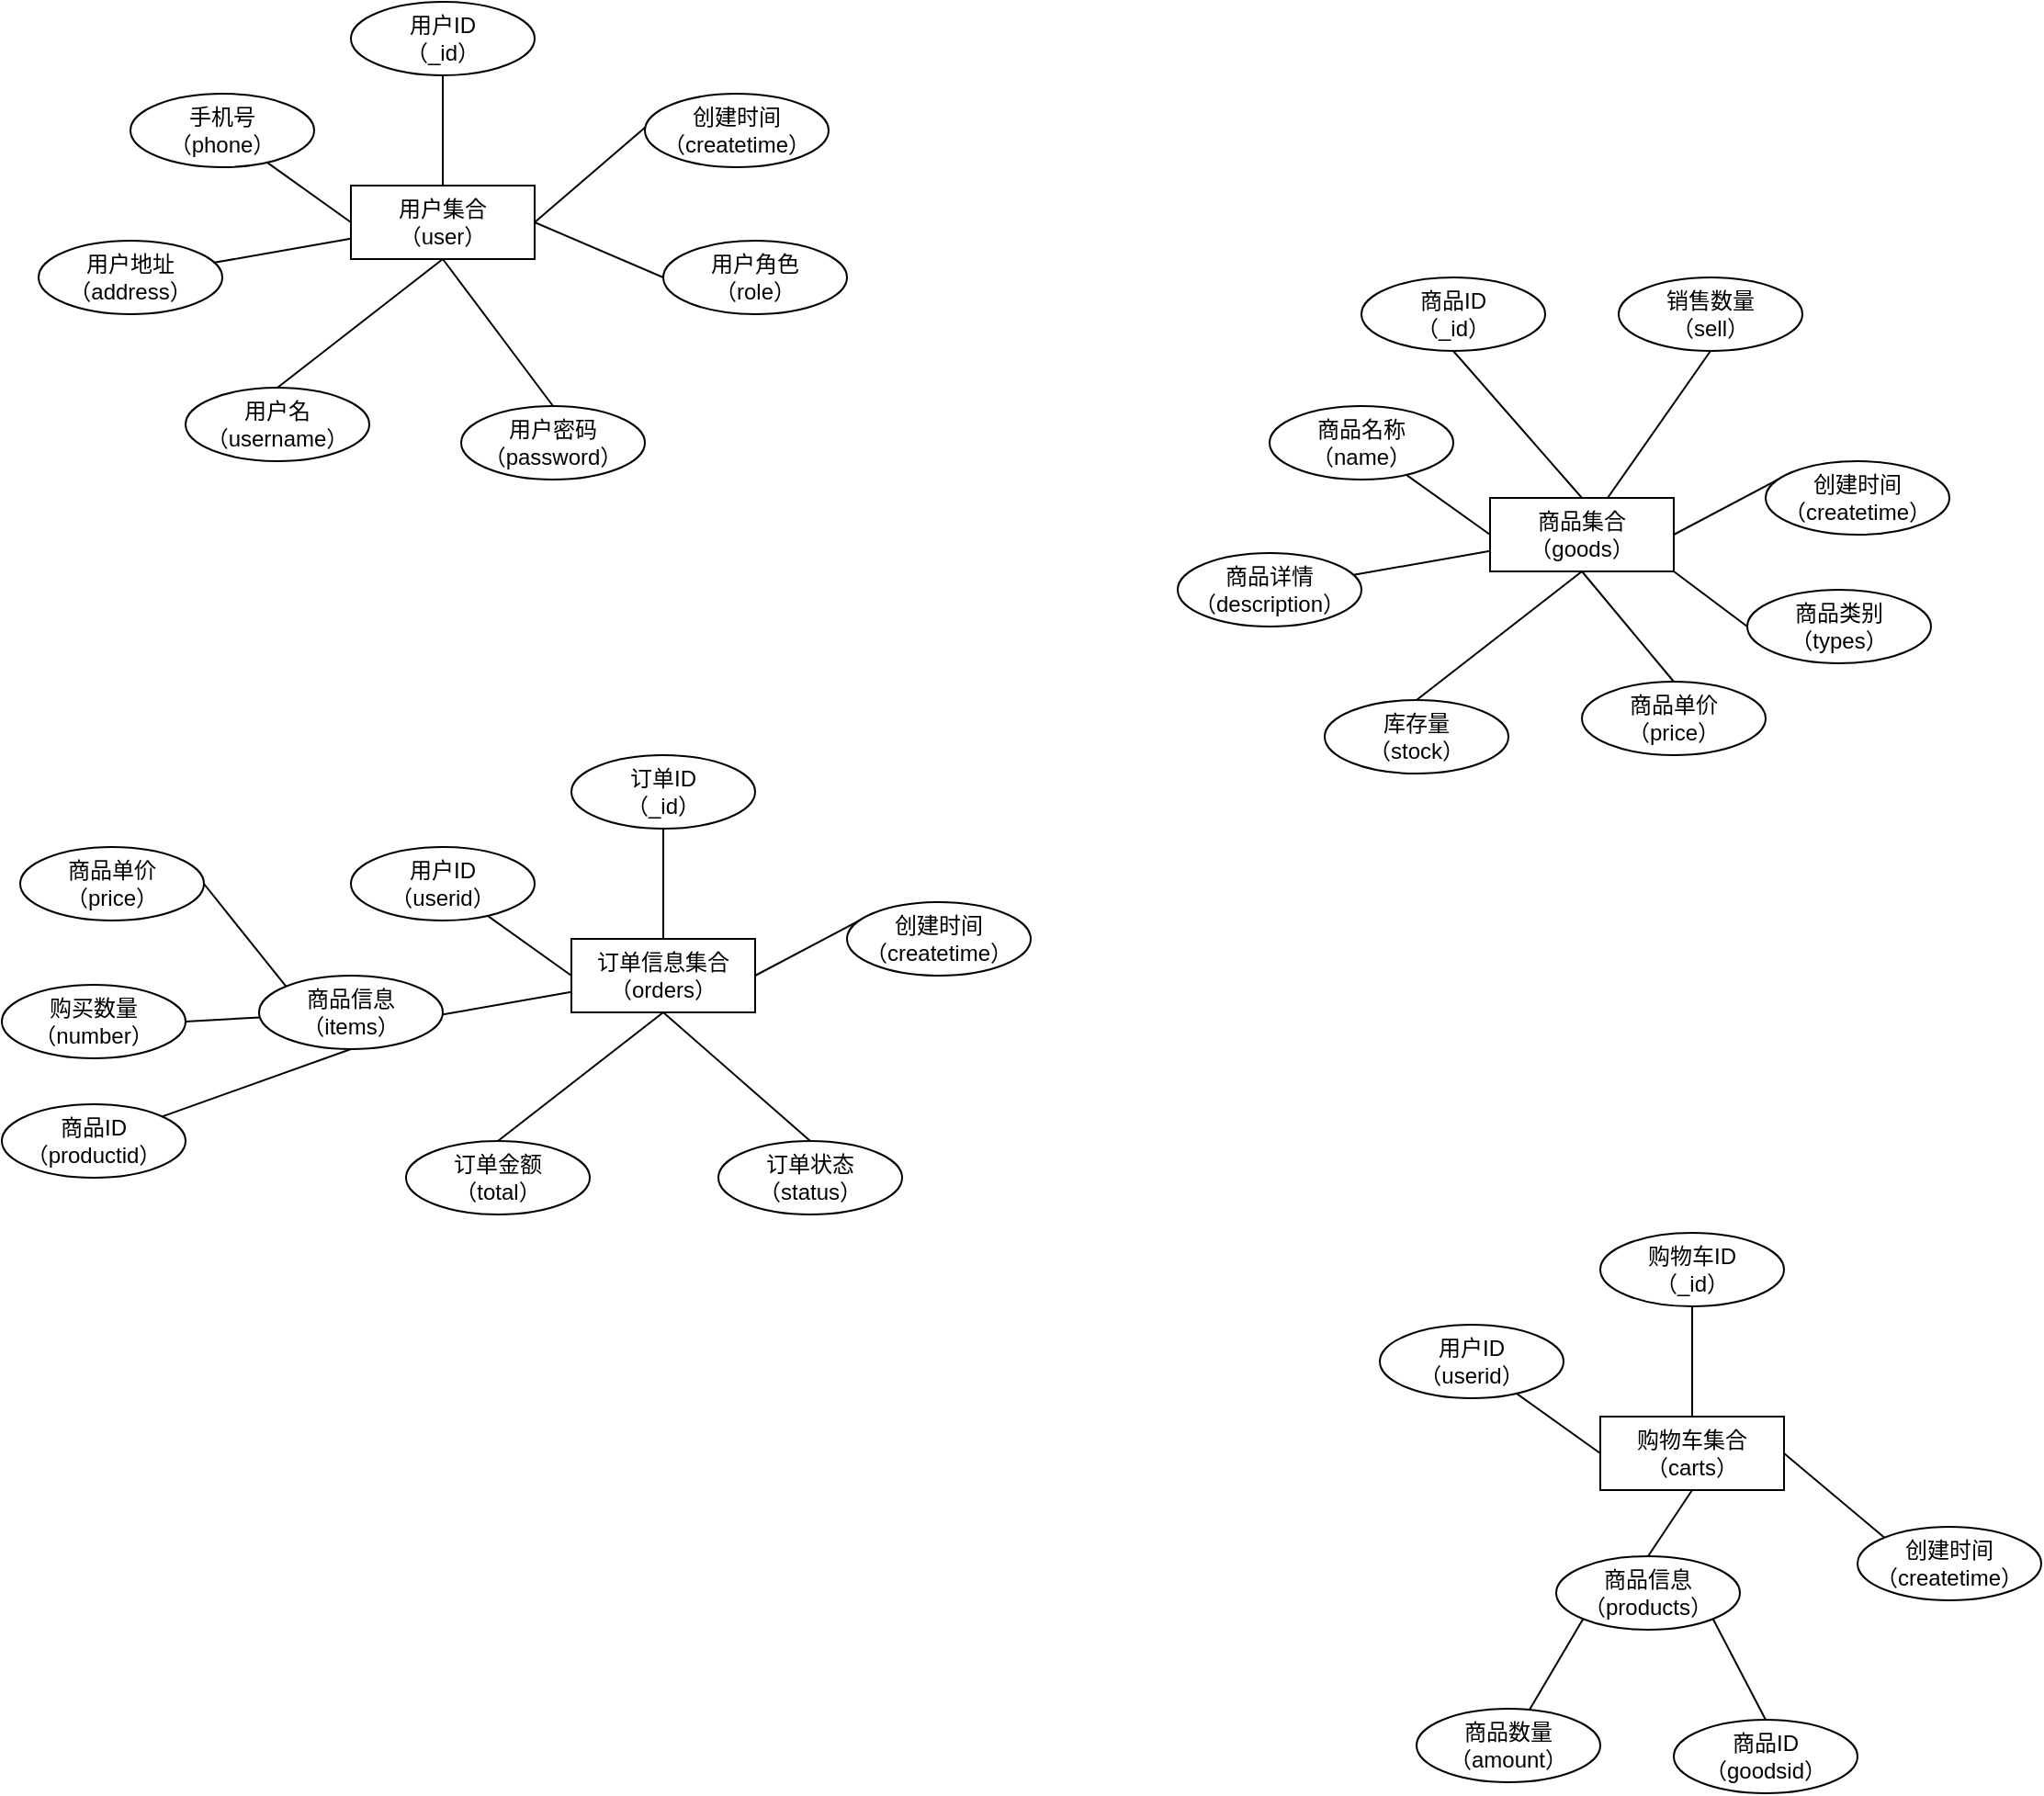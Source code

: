 <mxfile version="21.2.1" type="github">
  <diagram name="第 1 页" id="jo3ZEISlKgQD98OQp_iE">
    <mxGraphModel dx="1047" dy="516" grid="0" gridSize="10" guides="1" tooltips="1" connect="1" arrows="1" fold="1" page="0" pageScale="1" pageWidth="827" pageHeight="1169" math="0" shadow="0">
      <root>
        <mxCell id="0" />
        <mxCell id="1" parent="0" />
        <mxCell id="Bszq52swU1m2TZtWPtOC-1" value="用户ID&lt;br&gt;（_id）" style="ellipse;whiteSpace=wrap;html=1;align=center;" parent="1" vertex="1">
          <mxGeometry x="230" y="30" width="100" height="40" as="geometry" />
        </mxCell>
        <mxCell id="Bszq52swU1m2TZtWPtOC-8" style="rounded=0;orthogonalLoop=1;jettySize=auto;html=1;exitX=0.5;exitY=1;exitDx=0;exitDy=0;entryX=0.5;entryY=0;entryDx=0;entryDy=0;endArrow=none;endFill=0;" parent="1" source="Bszq52swU1m2TZtWPtOC-2" target="Bszq52swU1m2TZtWPtOC-7" edge="1">
          <mxGeometry relative="1" as="geometry" />
        </mxCell>
        <mxCell id="Bszq52swU1m2TZtWPtOC-9" style="rounded=0;orthogonalLoop=1;jettySize=auto;html=1;exitX=0.5;exitY=1;exitDx=0;exitDy=0;entryX=0.5;entryY=0;entryDx=0;entryDy=0;endArrow=none;endFill=0;" parent="1" source="Bszq52swU1m2TZtWPtOC-2" target="Bszq52swU1m2TZtWPtOC-6" edge="1">
          <mxGeometry relative="1" as="geometry" />
        </mxCell>
        <mxCell id="Bszq52swU1m2TZtWPtOC-10" style="rounded=0;orthogonalLoop=1;jettySize=auto;html=1;exitX=1;exitY=0.5;exitDx=0;exitDy=0;entryX=0;entryY=0;entryDx=0;entryDy=0;endArrow=none;endFill=0;" parent="1" source="Bszq52swU1m2TZtWPtOC-2" target="Bszq52swU1m2TZtWPtOC-5" edge="1">
          <mxGeometry relative="1" as="geometry" />
        </mxCell>
        <mxCell id="Bszq52swU1m2TZtWPtOC-12" value="" style="rounded=0;orthogonalLoop=1;jettySize=auto;html=1;endArrow=none;endFill=0;" parent="1" source="Bszq52swU1m2TZtWPtOC-2" target="Bszq52swU1m2TZtWPtOC-4" edge="1">
          <mxGeometry relative="1" as="geometry" />
        </mxCell>
        <mxCell id="Bszq52swU1m2TZtWPtOC-13" style="rounded=0;orthogonalLoop=1;jettySize=auto;html=1;exitX=0;exitY=0.5;exitDx=0;exitDy=0;endArrow=none;endFill=0;" parent="1" source="Bszq52swU1m2TZtWPtOC-2" target="Bszq52swU1m2TZtWPtOC-3" edge="1">
          <mxGeometry relative="1" as="geometry" />
        </mxCell>
        <mxCell id="Bszq52swU1m2TZtWPtOC-14" style="rounded=0;orthogonalLoop=1;jettySize=auto;html=1;exitX=0.5;exitY=0;exitDx=0;exitDy=0;entryX=0.5;entryY=1;entryDx=0;entryDy=0;endArrow=none;endFill=0;" parent="1" source="Bszq52swU1m2TZtWPtOC-2" target="Bszq52swU1m2TZtWPtOC-1" edge="1">
          <mxGeometry relative="1" as="geometry" />
        </mxCell>
        <mxCell id="doNHRHvDm80r2gx3Anxa-2" style="rounded=0;orthogonalLoop=1;jettySize=auto;html=1;exitX=1;exitY=0.5;exitDx=0;exitDy=0;entryX=0;entryY=0.5;entryDx=0;entryDy=0;endArrow=none;endFill=0;" edge="1" parent="1" source="Bszq52swU1m2TZtWPtOC-2" target="doNHRHvDm80r2gx3Anxa-1">
          <mxGeometry relative="1" as="geometry" />
        </mxCell>
        <mxCell id="Bszq52swU1m2TZtWPtOC-2" value="用户集合&lt;br&gt;（user）" style="whiteSpace=wrap;html=1;align=center;" parent="1" vertex="1">
          <mxGeometry x="230" y="130" width="100" height="40" as="geometry" />
        </mxCell>
        <mxCell id="Bszq52swU1m2TZtWPtOC-3" value="手机号&lt;br&gt;（phone）" style="ellipse;whiteSpace=wrap;html=1;align=center;" parent="1" vertex="1">
          <mxGeometry x="110" y="80" width="100" height="40" as="geometry" />
        </mxCell>
        <mxCell id="Bszq52swU1m2TZtWPtOC-4" value="用户地址&lt;br&gt;（address）" style="ellipse;whiteSpace=wrap;html=1;align=center;" parent="1" vertex="1">
          <mxGeometry x="60" y="160" width="100" height="40" as="geometry" />
        </mxCell>
        <mxCell id="Bszq52swU1m2TZtWPtOC-5" value="创建时间&lt;br&gt;（createtime）" style="ellipse;whiteSpace=wrap;html=1;align=center;" parent="1" vertex="1">
          <mxGeometry x="390" y="80" width="100" height="40" as="geometry" />
        </mxCell>
        <mxCell id="Bszq52swU1m2TZtWPtOC-6" value="用户密码&lt;br&gt;（password）" style="ellipse;whiteSpace=wrap;html=1;align=center;" parent="1" vertex="1">
          <mxGeometry x="290" y="250" width="100" height="40" as="geometry" />
        </mxCell>
        <mxCell id="Bszq52swU1m2TZtWPtOC-7" value="用户名&lt;br&gt;（username）" style="ellipse;whiteSpace=wrap;html=1;align=center;" parent="1" vertex="1">
          <mxGeometry x="140" y="240" width="100" height="40" as="geometry" />
        </mxCell>
        <mxCell id="Bszq52swU1m2TZtWPtOC-15" value="订单ID&lt;br&gt;（_id）" style="ellipse;whiteSpace=wrap;html=1;align=center;" parent="1" vertex="1">
          <mxGeometry x="350" y="440" width="100" height="40" as="geometry" />
        </mxCell>
        <mxCell id="Bszq52swU1m2TZtWPtOC-16" style="rounded=0;orthogonalLoop=1;jettySize=auto;html=1;exitX=0.5;exitY=1;exitDx=0;exitDy=0;entryX=0.5;entryY=0;entryDx=0;entryDy=0;endArrow=none;endFill=0;" parent="1" source="Bszq52swU1m2TZtWPtOC-22" target="Bszq52swU1m2TZtWPtOC-27" edge="1">
          <mxGeometry relative="1" as="geometry" />
        </mxCell>
        <mxCell id="Bszq52swU1m2TZtWPtOC-17" style="rounded=0;orthogonalLoop=1;jettySize=auto;html=1;exitX=0.5;exitY=1;exitDx=0;exitDy=0;entryX=0.5;entryY=0;entryDx=0;entryDy=0;endArrow=none;endFill=0;" parent="1" source="Bszq52swU1m2TZtWPtOC-22" target="Bszq52swU1m2TZtWPtOC-26" edge="1">
          <mxGeometry relative="1" as="geometry" />
        </mxCell>
        <mxCell id="Bszq52swU1m2TZtWPtOC-18" style="rounded=0;orthogonalLoop=1;jettySize=auto;html=1;exitX=1;exitY=0.5;exitDx=0;exitDy=0;entryX=0;entryY=0;entryDx=0;entryDy=0;endArrow=none;endFill=0;" parent="1" source="Bszq52swU1m2TZtWPtOC-22" target="Bszq52swU1m2TZtWPtOC-25" edge="1">
          <mxGeometry relative="1" as="geometry" />
        </mxCell>
        <mxCell id="Bszq52swU1m2TZtWPtOC-19" value="" style="rounded=0;orthogonalLoop=1;jettySize=auto;html=1;endArrow=none;endFill=0;" parent="1" source="Bszq52swU1m2TZtWPtOC-22" edge="1">
          <mxGeometry relative="1" as="geometry">
            <mxPoint x="275.746" y="581.927" as="targetPoint" />
          </mxGeometry>
        </mxCell>
        <mxCell id="Bszq52swU1m2TZtWPtOC-20" style="rounded=0;orthogonalLoop=1;jettySize=auto;html=1;exitX=0;exitY=0.5;exitDx=0;exitDy=0;endArrow=none;endFill=0;" parent="1" source="Bszq52swU1m2TZtWPtOC-22" target="Bszq52swU1m2TZtWPtOC-23" edge="1">
          <mxGeometry relative="1" as="geometry" />
        </mxCell>
        <mxCell id="Bszq52swU1m2TZtWPtOC-21" style="rounded=0;orthogonalLoop=1;jettySize=auto;html=1;exitX=0.5;exitY=0;exitDx=0;exitDy=0;entryX=0.5;entryY=1;entryDx=0;entryDy=0;endArrow=none;endFill=0;" parent="1" source="Bszq52swU1m2TZtWPtOC-22" target="Bszq52swU1m2TZtWPtOC-15" edge="1">
          <mxGeometry relative="1" as="geometry" />
        </mxCell>
        <mxCell id="Bszq52swU1m2TZtWPtOC-22" value="订单信息集合&lt;br&gt;（orders）" style="whiteSpace=wrap;html=1;align=center;" parent="1" vertex="1">
          <mxGeometry x="350" y="540" width="100" height="40" as="geometry" />
        </mxCell>
        <mxCell id="Bszq52swU1m2TZtWPtOC-23" value="用户ID&lt;br&gt;（userid）" style="ellipse;whiteSpace=wrap;html=1;align=center;" parent="1" vertex="1">
          <mxGeometry x="230" y="490" width="100" height="40" as="geometry" />
        </mxCell>
        <mxCell id="Bszq52swU1m2TZtWPtOC-25" value="创建时间&lt;br&gt;（createtime）" style="ellipse;whiteSpace=wrap;html=1;align=center;" parent="1" vertex="1">
          <mxGeometry x="500" y="520" width="100" height="40" as="geometry" />
        </mxCell>
        <mxCell id="Bszq52swU1m2TZtWPtOC-26" value="订单状态&lt;br&gt;（status）" style="ellipse;whiteSpace=wrap;html=1;align=center;" parent="1" vertex="1">
          <mxGeometry x="430" y="650" width="100" height="40" as="geometry" />
        </mxCell>
        <mxCell id="Bszq52swU1m2TZtWPtOC-27" value="订单金额&lt;br&gt;（total）" style="ellipse;whiteSpace=wrap;html=1;align=center;" parent="1" vertex="1">
          <mxGeometry x="260" y="650" width="100" height="40" as="geometry" />
        </mxCell>
        <mxCell id="Bszq52swU1m2TZtWPtOC-28" value="商品ID&lt;br&gt;（_id）" style="ellipse;whiteSpace=wrap;html=1;align=center;" parent="1" vertex="1">
          <mxGeometry x="780" y="180" width="100" height="40" as="geometry" />
        </mxCell>
        <mxCell id="Bszq52swU1m2TZtWPtOC-29" style="rounded=0;orthogonalLoop=1;jettySize=auto;html=1;exitX=0.5;exitY=1;exitDx=0;exitDy=0;entryX=0.5;entryY=0;entryDx=0;entryDy=0;endArrow=none;endFill=0;" parent="1" source="Bszq52swU1m2TZtWPtOC-35" target="Bszq52swU1m2TZtWPtOC-40" edge="1">
          <mxGeometry relative="1" as="geometry" />
        </mxCell>
        <mxCell id="Bszq52swU1m2TZtWPtOC-30" style="rounded=0;orthogonalLoop=1;jettySize=auto;html=1;exitX=0.5;exitY=1;exitDx=0;exitDy=0;entryX=0.5;entryY=0;entryDx=0;entryDy=0;endArrow=none;endFill=0;" parent="1" source="Bszq52swU1m2TZtWPtOC-35" target="Bszq52swU1m2TZtWPtOC-39" edge="1">
          <mxGeometry relative="1" as="geometry" />
        </mxCell>
        <mxCell id="Bszq52swU1m2TZtWPtOC-31" style="rounded=0;orthogonalLoop=1;jettySize=auto;html=1;exitX=1;exitY=0.5;exitDx=0;exitDy=0;entryX=0;entryY=0;entryDx=0;entryDy=0;endArrow=none;endFill=0;" parent="1" source="Bszq52swU1m2TZtWPtOC-35" target="Bszq52swU1m2TZtWPtOC-38" edge="1">
          <mxGeometry relative="1" as="geometry" />
        </mxCell>
        <mxCell id="Bszq52swU1m2TZtWPtOC-32" value="" style="rounded=0;orthogonalLoop=1;jettySize=auto;html=1;endArrow=none;endFill=0;" parent="1" source="Bszq52swU1m2TZtWPtOC-35" target="Bszq52swU1m2TZtWPtOC-37" edge="1">
          <mxGeometry relative="1" as="geometry" />
        </mxCell>
        <mxCell id="Bszq52swU1m2TZtWPtOC-33" style="rounded=0;orthogonalLoop=1;jettySize=auto;html=1;exitX=0;exitY=0.5;exitDx=0;exitDy=0;endArrow=none;endFill=0;" parent="1" source="Bszq52swU1m2TZtWPtOC-35" target="Bszq52swU1m2TZtWPtOC-36" edge="1">
          <mxGeometry relative="1" as="geometry" />
        </mxCell>
        <mxCell id="Bszq52swU1m2TZtWPtOC-34" style="rounded=0;orthogonalLoop=1;jettySize=auto;html=1;exitX=0.5;exitY=0;exitDx=0;exitDy=0;entryX=0.5;entryY=1;entryDx=0;entryDy=0;endArrow=none;endFill=0;" parent="1" source="Bszq52swU1m2TZtWPtOC-35" target="Bszq52swU1m2TZtWPtOC-28" edge="1">
          <mxGeometry relative="1" as="geometry" />
        </mxCell>
        <mxCell id="Bszq52swU1m2TZtWPtOC-43" style="rounded=0;orthogonalLoop=1;jettySize=auto;html=1;exitX=1;exitY=1;exitDx=0;exitDy=0;entryX=0;entryY=0.5;entryDx=0;entryDy=0;endArrow=none;endFill=0;" parent="1" source="Bszq52swU1m2TZtWPtOC-35" target="Bszq52swU1m2TZtWPtOC-41" edge="1">
          <mxGeometry relative="1" as="geometry" />
        </mxCell>
        <mxCell id="Bszq52swU1m2TZtWPtOC-35" value="商品集合&lt;br&gt;（goods）" style="whiteSpace=wrap;html=1;align=center;" parent="1" vertex="1">
          <mxGeometry x="850" y="300" width="100" height="40" as="geometry" />
        </mxCell>
        <mxCell id="Bszq52swU1m2TZtWPtOC-36" value="商品名称&lt;br&gt;（name）" style="ellipse;whiteSpace=wrap;html=1;align=center;" parent="1" vertex="1">
          <mxGeometry x="730" y="250" width="100" height="40" as="geometry" />
        </mxCell>
        <mxCell id="Bszq52swU1m2TZtWPtOC-37" value="商品详情&lt;br&gt;（description）" style="ellipse;whiteSpace=wrap;html=1;align=center;" parent="1" vertex="1">
          <mxGeometry x="680" y="330" width="100" height="40" as="geometry" />
        </mxCell>
        <mxCell id="Bszq52swU1m2TZtWPtOC-38" value="创建时间&lt;br&gt;（createtime）" style="ellipse;whiteSpace=wrap;html=1;align=center;" parent="1" vertex="1">
          <mxGeometry x="1000" y="280" width="100" height="40" as="geometry" />
        </mxCell>
        <mxCell id="Bszq52swU1m2TZtWPtOC-39" value="商品单价&lt;br&gt;（price）" style="ellipse;whiteSpace=wrap;html=1;align=center;" parent="1" vertex="1">
          <mxGeometry x="900" y="400" width="100" height="40" as="geometry" />
        </mxCell>
        <mxCell id="Bszq52swU1m2TZtWPtOC-40" value="库存量&lt;br&gt;（stock）" style="ellipse;whiteSpace=wrap;html=1;align=center;" parent="1" vertex="1">
          <mxGeometry x="760" y="410" width="100" height="40" as="geometry" />
        </mxCell>
        <mxCell id="Bszq52swU1m2TZtWPtOC-41" value="商品类别&lt;br&gt;（types）" style="ellipse;whiteSpace=wrap;html=1;align=center;" parent="1" vertex="1">
          <mxGeometry x="990" y="350" width="100" height="40" as="geometry" />
        </mxCell>
        <mxCell id="Bszq52swU1m2TZtWPtOC-44" value="购物车ID&lt;br&gt;（_id）" style="ellipse;whiteSpace=wrap;html=1;align=center;" parent="1" vertex="1">
          <mxGeometry x="910" y="700" width="100" height="40" as="geometry" />
        </mxCell>
        <mxCell id="Bszq52swU1m2TZtWPtOC-47" style="rounded=0;orthogonalLoop=1;jettySize=auto;html=1;exitX=1;exitY=0.5;exitDx=0;exitDy=0;entryX=0;entryY=0;entryDx=0;entryDy=0;endArrow=none;endFill=0;" parent="1" source="Bszq52swU1m2TZtWPtOC-52" target="Bszq52swU1m2TZtWPtOC-55" edge="1">
          <mxGeometry relative="1" as="geometry" />
        </mxCell>
        <mxCell id="Bszq52swU1m2TZtWPtOC-49" style="rounded=0;orthogonalLoop=1;jettySize=auto;html=1;exitX=0;exitY=0.5;exitDx=0;exitDy=0;endArrow=none;endFill=0;" parent="1" source="Bszq52swU1m2TZtWPtOC-52" target="Bszq52swU1m2TZtWPtOC-53" edge="1">
          <mxGeometry relative="1" as="geometry" />
        </mxCell>
        <mxCell id="Bszq52swU1m2TZtWPtOC-50" style="rounded=0;orthogonalLoop=1;jettySize=auto;html=1;exitX=0.5;exitY=0;exitDx=0;exitDy=0;entryX=0.5;entryY=1;entryDx=0;entryDy=0;endArrow=none;endFill=0;" parent="1" source="Bszq52swU1m2TZtWPtOC-52" target="Bszq52swU1m2TZtWPtOC-44" edge="1">
          <mxGeometry relative="1" as="geometry" />
        </mxCell>
        <mxCell id="doNHRHvDm80r2gx3Anxa-20" style="rounded=0;orthogonalLoop=1;jettySize=auto;html=1;exitX=0.5;exitY=1;exitDx=0;exitDy=0;entryX=0.5;entryY=0;entryDx=0;entryDy=0;endArrow=none;endFill=0;" edge="1" parent="1" source="Bszq52swU1m2TZtWPtOC-52" target="doNHRHvDm80r2gx3Anxa-13">
          <mxGeometry relative="1" as="geometry" />
        </mxCell>
        <mxCell id="Bszq52swU1m2TZtWPtOC-52" value="购物车集合&lt;br&gt;（carts）" style="whiteSpace=wrap;html=1;align=center;" parent="1" vertex="1">
          <mxGeometry x="910" y="800" width="100" height="40" as="geometry" />
        </mxCell>
        <mxCell id="Bszq52swU1m2TZtWPtOC-53" value="用户ID&lt;br&gt;（userid）" style="ellipse;whiteSpace=wrap;html=1;align=center;" parent="1" vertex="1">
          <mxGeometry x="790" y="750" width="100" height="40" as="geometry" />
        </mxCell>
        <mxCell id="Bszq52swU1m2TZtWPtOC-55" value="创建时间&lt;br&gt;（createtime）" style="ellipse;whiteSpace=wrap;html=1;align=center;" parent="1" vertex="1">
          <mxGeometry x="1050" y="860" width="100" height="40" as="geometry" />
        </mxCell>
        <mxCell id="doNHRHvDm80r2gx3Anxa-1" value="用户角色&lt;br&gt;（role）" style="ellipse;whiteSpace=wrap;html=1;align=center;" vertex="1" parent="1">
          <mxGeometry x="400" y="160" width="100" height="40" as="geometry" />
        </mxCell>
        <mxCell id="doNHRHvDm80r2gx3Anxa-3" value="商品ID&lt;br&gt;（productid）" style="ellipse;whiteSpace=wrap;html=1;align=center;" vertex="1" parent="1">
          <mxGeometry x="40" y="630" width="100" height="40" as="geometry" />
        </mxCell>
        <mxCell id="doNHRHvDm80r2gx3Anxa-5" style="rounded=0;orthogonalLoop=1;jettySize=auto;html=1;exitX=0.5;exitY=1;exitDx=0;exitDy=0;endArrow=none;endFill=0;" edge="1" parent="1" source="doNHRHvDm80r2gx3Anxa-4" target="doNHRHvDm80r2gx3Anxa-3">
          <mxGeometry relative="1" as="geometry" />
        </mxCell>
        <mxCell id="doNHRHvDm80r2gx3Anxa-4" value="商品信息&lt;br&gt;（items）" style="ellipse;whiteSpace=wrap;html=1;align=center;" vertex="1" parent="1">
          <mxGeometry x="180" y="560" width="100" height="40" as="geometry" />
        </mxCell>
        <mxCell id="doNHRHvDm80r2gx3Anxa-9" style="rounded=0;orthogonalLoop=1;jettySize=auto;html=1;exitX=1;exitY=0.5;exitDx=0;exitDy=0;entryX=0;entryY=0;entryDx=0;entryDy=0;endArrow=none;endFill=0;" edge="1" parent="1" source="doNHRHvDm80r2gx3Anxa-6" target="doNHRHvDm80r2gx3Anxa-4">
          <mxGeometry relative="1" as="geometry" />
        </mxCell>
        <mxCell id="doNHRHvDm80r2gx3Anxa-6" value="商品单价&lt;br&gt;（price）" style="ellipse;whiteSpace=wrap;html=1;align=center;" vertex="1" parent="1">
          <mxGeometry x="50" y="490" width="100" height="40" as="geometry" />
        </mxCell>
        <mxCell id="doNHRHvDm80r2gx3Anxa-8" style="rounded=0;orthogonalLoop=1;jettySize=auto;html=1;exitX=1;exitY=0.5;exitDx=0;exitDy=0;endArrow=none;endFill=0;" edge="1" parent="1" source="doNHRHvDm80r2gx3Anxa-7" target="doNHRHvDm80r2gx3Anxa-4">
          <mxGeometry relative="1" as="geometry" />
        </mxCell>
        <mxCell id="doNHRHvDm80r2gx3Anxa-7" value="购买数量&lt;br&gt;（number）" style="ellipse;whiteSpace=wrap;html=1;align=center;" vertex="1" parent="1">
          <mxGeometry x="40" y="565" width="100" height="40" as="geometry" />
        </mxCell>
        <mxCell id="doNHRHvDm80r2gx3Anxa-11" style="rounded=0;orthogonalLoop=1;jettySize=auto;html=1;exitX=0.5;exitY=1;exitDx=0;exitDy=0;endArrow=none;endFill=0;" edge="1" parent="1" source="doNHRHvDm80r2gx3Anxa-10" target="Bszq52swU1m2TZtWPtOC-35">
          <mxGeometry relative="1" as="geometry" />
        </mxCell>
        <mxCell id="doNHRHvDm80r2gx3Anxa-10" value="销售数量&lt;br&gt;（sell）" style="ellipse;whiteSpace=wrap;html=1;align=center;" vertex="1" parent="1">
          <mxGeometry x="920" y="180" width="100" height="40" as="geometry" />
        </mxCell>
        <mxCell id="doNHRHvDm80r2gx3Anxa-12" value="商品ID&lt;br&gt;（goodsid）" style="ellipse;whiteSpace=wrap;html=1;align=center;" vertex="1" parent="1">
          <mxGeometry x="950" y="965" width="100" height="40" as="geometry" />
        </mxCell>
        <mxCell id="doNHRHvDm80r2gx3Anxa-22" style="rounded=0;orthogonalLoop=1;jettySize=auto;html=1;exitX=0;exitY=1;exitDx=0;exitDy=0;endArrow=none;endFill=0;" edge="1" parent="1" source="doNHRHvDm80r2gx3Anxa-13" target="doNHRHvDm80r2gx3Anxa-15">
          <mxGeometry relative="1" as="geometry" />
        </mxCell>
        <mxCell id="doNHRHvDm80r2gx3Anxa-23" style="rounded=0;orthogonalLoop=1;jettySize=auto;html=1;exitX=1;exitY=1;exitDx=0;exitDy=0;entryX=0.5;entryY=0;entryDx=0;entryDy=0;endArrow=none;endFill=0;" edge="1" parent="1" source="doNHRHvDm80r2gx3Anxa-13" target="doNHRHvDm80r2gx3Anxa-12">
          <mxGeometry relative="1" as="geometry" />
        </mxCell>
        <mxCell id="doNHRHvDm80r2gx3Anxa-13" value="商品信息&lt;br&gt;（products）" style="ellipse;whiteSpace=wrap;html=1;align=center;" vertex="1" parent="1">
          <mxGeometry x="886" y="876" width="100" height="40" as="geometry" />
        </mxCell>
        <mxCell id="doNHRHvDm80r2gx3Anxa-15" value="商品数量&lt;br&gt;（amount）" style="ellipse;whiteSpace=wrap;html=1;align=center;" vertex="1" parent="1">
          <mxGeometry x="810" y="959" width="100" height="40" as="geometry" />
        </mxCell>
      </root>
    </mxGraphModel>
  </diagram>
</mxfile>
